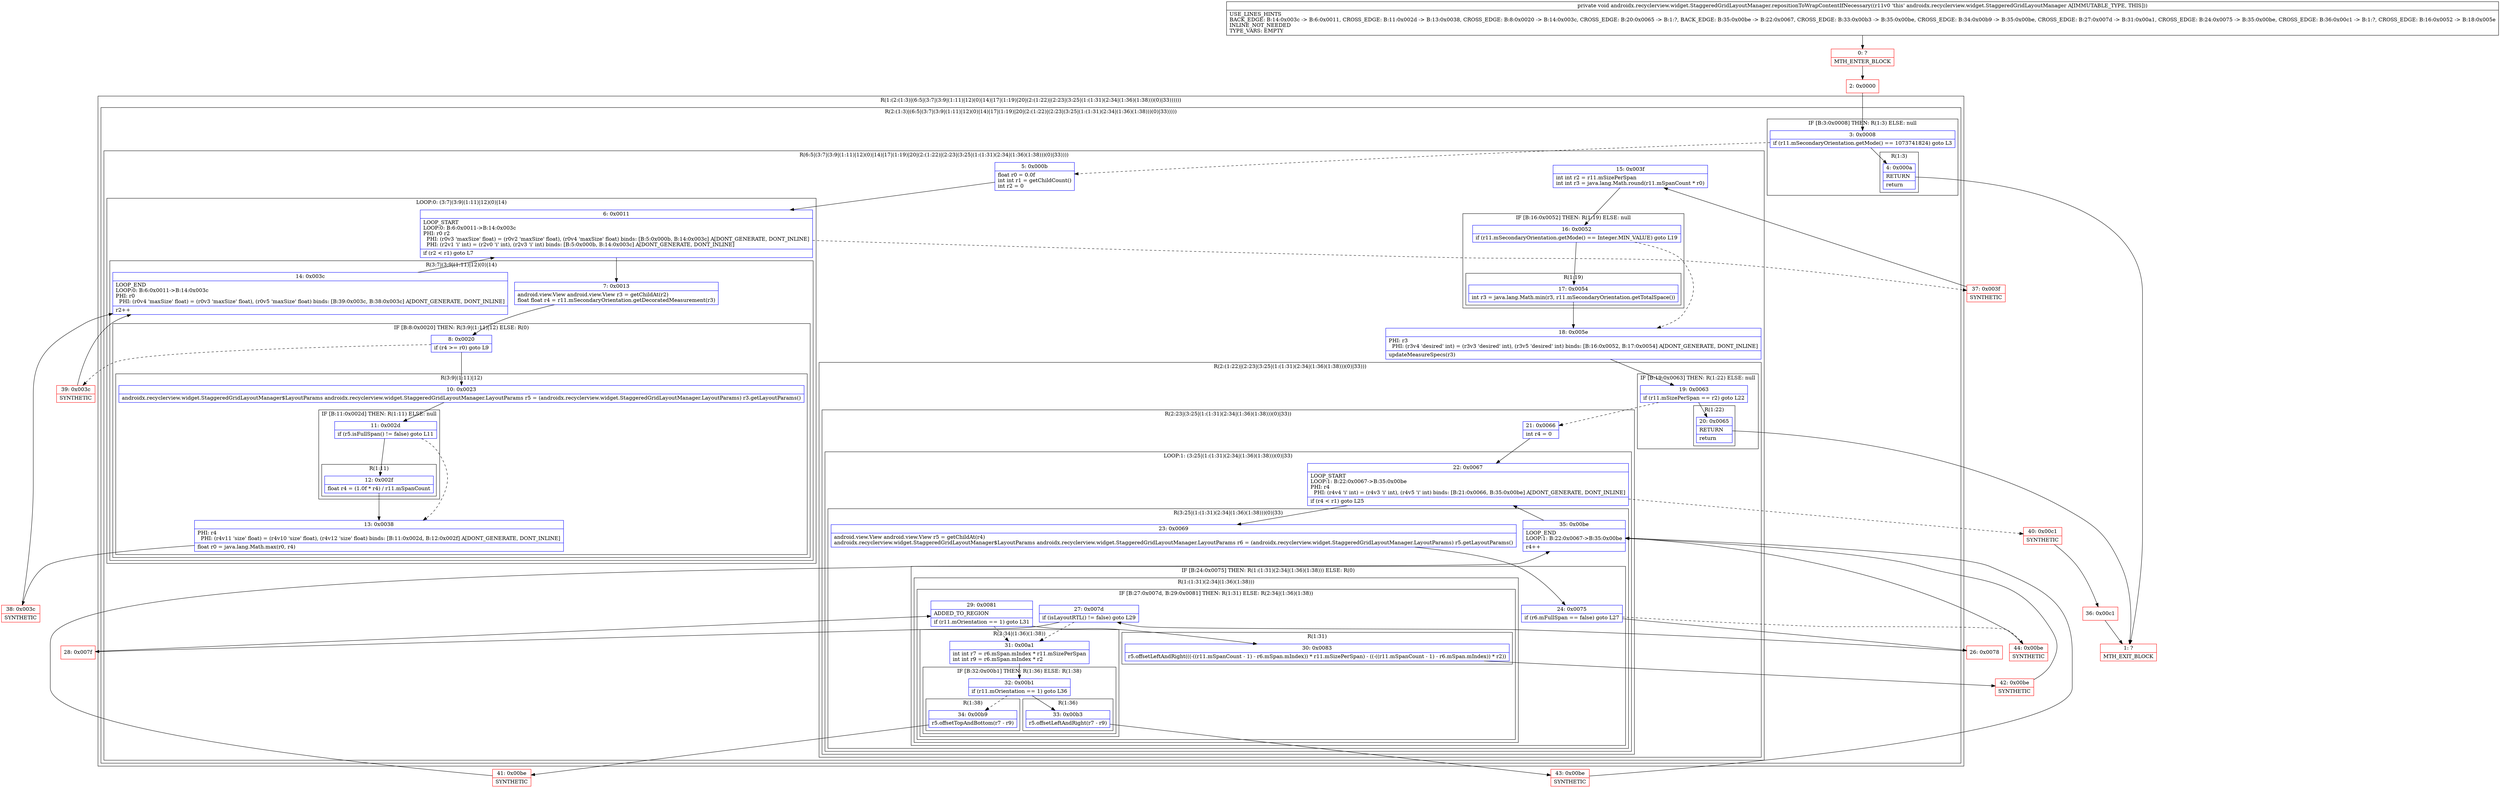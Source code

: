 digraph "CFG forandroidx.recyclerview.widget.StaggeredGridLayoutManager.repositionToWrapContentIfNecessary()V" {
subgraph cluster_Region_767123656 {
label = "R(1:(2:(1:3)|(6:5|(3:7|(3:9|(1:11)|12)(0)|14)|17|(1:19)|20|(2:(1:22)|(2:23|(3:25|(1:(1:31)(2:34|(1:36)(1:38)))(0)|33))))))";
node [shape=record,color=blue];
subgraph cluster_Region_2144898842 {
label = "R(2:(1:3)|(6:5|(3:7|(3:9|(1:11)|12)(0)|14)|17|(1:19)|20|(2:(1:22)|(2:23|(3:25|(1:(1:31)(2:34|(1:36)(1:38)))(0)|33)))))";
node [shape=record,color=blue];
subgraph cluster_IfRegion_830530588 {
label = "IF [B:3:0x0008] THEN: R(1:3) ELSE: null";
node [shape=record,color=blue];
Node_3 [shape=record,label="{3\:\ 0x0008|if (r11.mSecondaryOrientation.getMode() == 1073741824) goto L3\l}"];
subgraph cluster_Region_1885555576 {
label = "R(1:3)";
node [shape=record,color=blue];
Node_4 [shape=record,label="{4\:\ 0x000a|RETURN\l|return\l}"];
}
}
subgraph cluster_Region_1297361052 {
label = "R(6:5|(3:7|(3:9|(1:11)|12)(0)|14)|17|(1:19)|20|(2:(1:22)|(2:23|(3:25|(1:(1:31)(2:34|(1:36)(1:38)))(0)|33))))";
node [shape=record,color=blue];
Node_5 [shape=record,label="{5\:\ 0x000b|float r0 = 0.0f\lint int r1 = getChildCount()\lint r2 = 0\l}"];
subgraph cluster_LoopRegion_1774732959 {
label = "LOOP:0: (3:7|(3:9|(1:11)|12)(0)|14)";
node [shape=record,color=blue];
Node_6 [shape=record,label="{6\:\ 0x0011|LOOP_START\lLOOP:0: B:6:0x0011\-\>B:14:0x003c\lPHI: r0 r2 \l  PHI: (r0v3 'maxSize' float) = (r0v2 'maxSize' float), (r0v4 'maxSize' float) binds: [B:5:0x000b, B:14:0x003c] A[DONT_GENERATE, DONT_INLINE]\l  PHI: (r2v1 'i' int) = (r2v0 'i' int), (r2v3 'i' int) binds: [B:5:0x000b, B:14:0x003c] A[DONT_GENERATE, DONT_INLINE]\l|if (r2 \< r1) goto L7\l}"];
subgraph cluster_Region_1814008298 {
label = "R(3:7|(3:9|(1:11)|12)(0)|14)";
node [shape=record,color=blue];
Node_7 [shape=record,label="{7\:\ 0x0013|android.view.View android.view.View r3 = getChildAt(r2)\lfloat float r4 = r11.mSecondaryOrientation.getDecoratedMeasurement(r3)\l}"];
subgraph cluster_IfRegion_627800996 {
label = "IF [B:8:0x0020] THEN: R(3:9|(1:11)|12) ELSE: R(0)";
node [shape=record,color=blue];
Node_8 [shape=record,label="{8\:\ 0x0020|if (r4 \>= r0) goto L9\l}"];
subgraph cluster_Region_1086664942 {
label = "R(3:9|(1:11)|12)";
node [shape=record,color=blue];
Node_10 [shape=record,label="{10\:\ 0x0023|androidx.recyclerview.widget.StaggeredGridLayoutManager$LayoutParams androidx.recyclerview.widget.StaggeredGridLayoutManager.LayoutParams r5 = (androidx.recyclerview.widget.StaggeredGridLayoutManager.LayoutParams) r3.getLayoutParams()\l}"];
subgraph cluster_IfRegion_943316254 {
label = "IF [B:11:0x002d] THEN: R(1:11) ELSE: null";
node [shape=record,color=blue];
Node_11 [shape=record,label="{11\:\ 0x002d|if (r5.isFullSpan() != false) goto L11\l}"];
subgraph cluster_Region_224995856 {
label = "R(1:11)";
node [shape=record,color=blue];
Node_12 [shape=record,label="{12\:\ 0x002f|float r4 = (1.0f * r4) \/ r11.mSpanCount\l}"];
}
}
Node_13 [shape=record,label="{13\:\ 0x0038|PHI: r4 \l  PHI: (r4v11 'size' float) = (r4v10 'size' float), (r4v12 'size' float) binds: [B:11:0x002d, B:12:0x002f] A[DONT_GENERATE, DONT_INLINE]\l|float r0 = java.lang.Math.max(r0, r4)\l}"];
}
subgraph cluster_Region_381340316 {
label = "R(0)";
node [shape=record,color=blue];
}
}
Node_14 [shape=record,label="{14\:\ 0x003c|LOOP_END\lLOOP:0: B:6:0x0011\-\>B:14:0x003c\lPHI: r0 \l  PHI: (r0v4 'maxSize' float) = (r0v3 'maxSize' float), (r0v5 'maxSize' float) binds: [B:39:0x003c, B:38:0x003c] A[DONT_GENERATE, DONT_INLINE]\l|r2++\l}"];
}
}
Node_15 [shape=record,label="{15\:\ 0x003f|int int r2 = r11.mSizePerSpan\lint int r3 = java.lang.Math.round(r11.mSpanCount * r0)\l}"];
subgraph cluster_IfRegion_757147406 {
label = "IF [B:16:0x0052] THEN: R(1:19) ELSE: null";
node [shape=record,color=blue];
Node_16 [shape=record,label="{16\:\ 0x0052|if (r11.mSecondaryOrientation.getMode() == Integer.MIN_VALUE) goto L19\l}"];
subgraph cluster_Region_134896646 {
label = "R(1:19)";
node [shape=record,color=blue];
Node_17 [shape=record,label="{17\:\ 0x0054|int r3 = java.lang.Math.min(r3, r11.mSecondaryOrientation.getTotalSpace())\l}"];
}
}
Node_18 [shape=record,label="{18\:\ 0x005e|PHI: r3 \l  PHI: (r3v4 'desired' int) = (r3v3 'desired' int), (r3v5 'desired' int) binds: [B:16:0x0052, B:17:0x0054] A[DONT_GENERATE, DONT_INLINE]\l|updateMeasureSpecs(r3)\l}"];
subgraph cluster_Region_465016498 {
label = "R(2:(1:22)|(2:23|(3:25|(1:(1:31)(2:34|(1:36)(1:38)))(0)|33)))";
node [shape=record,color=blue];
subgraph cluster_IfRegion_316105110 {
label = "IF [B:19:0x0063] THEN: R(1:22) ELSE: null";
node [shape=record,color=blue];
Node_19 [shape=record,label="{19\:\ 0x0063|if (r11.mSizePerSpan == r2) goto L22\l}"];
subgraph cluster_Region_1902458423 {
label = "R(1:22)";
node [shape=record,color=blue];
Node_20 [shape=record,label="{20\:\ 0x0065|RETURN\l|return\l}"];
}
}
subgraph cluster_Region_569923392 {
label = "R(2:23|(3:25|(1:(1:31)(2:34|(1:36)(1:38)))(0)|33))";
node [shape=record,color=blue];
Node_21 [shape=record,label="{21\:\ 0x0066|int r4 = 0\l}"];
subgraph cluster_LoopRegion_95720434 {
label = "LOOP:1: (3:25|(1:(1:31)(2:34|(1:36)(1:38)))(0)|33)";
node [shape=record,color=blue];
Node_22 [shape=record,label="{22\:\ 0x0067|LOOP_START\lLOOP:1: B:22:0x0067\-\>B:35:0x00be\lPHI: r4 \l  PHI: (r4v4 'i' int) = (r4v3 'i' int), (r4v5 'i' int) binds: [B:21:0x0066, B:35:0x00be] A[DONT_GENERATE, DONT_INLINE]\l|if (r4 \< r1) goto L25\l}"];
subgraph cluster_Region_433030603 {
label = "R(3:25|(1:(1:31)(2:34|(1:36)(1:38)))(0)|33)";
node [shape=record,color=blue];
Node_23 [shape=record,label="{23\:\ 0x0069|android.view.View android.view.View r5 = getChildAt(r4)\landroidx.recyclerview.widget.StaggeredGridLayoutManager$LayoutParams androidx.recyclerview.widget.StaggeredGridLayoutManager.LayoutParams r6 = (androidx.recyclerview.widget.StaggeredGridLayoutManager.LayoutParams) r5.getLayoutParams()\l}"];
subgraph cluster_IfRegion_1751980811 {
label = "IF [B:24:0x0075] THEN: R(1:(1:31)(2:34|(1:36)(1:38))) ELSE: R(0)";
node [shape=record,color=blue];
Node_24 [shape=record,label="{24\:\ 0x0075|if (r6.mFullSpan == false) goto L27\l}"];
subgraph cluster_Region_835452077 {
label = "R(1:(1:31)(2:34|(1:36)(1:38)))";
node [shape=record,color=blue];
subgraph cluster_IfRegion_360101069 {
label = "IF [B:27:0x007d, B:29:0x0081] THEN: R(1:31) ELSE: R(2:34|(1:36)(1:38))";
node [shape=record,color=blue];
Node_27 [shape=record,label="{27\:\ 0x007d|if (isLayoutRTL() != false) goto L29\l}"];
Node_29 [shape=record,label="{29\:\ 0x0081|ADDED_TO_REGION\l|if (r11.mOrientation == 1) goto L31\l}"];
subgraph cluster_Region_956314093 {
label = "R(1:31)";
node [shape=record,color=blue];
Node_30 [shape=record,label="{30\:\ 0x0083|r5.offsetLeftAndRight(((\-((r11.mSpanCount \- 1) \- r6.mSpan.mIndex)) * r11.mSizePerSpan) \- ((\-((r11.mSpanCount \- 1) \- r6.mSpan.mIndex)) * r2))\l}"];
}
subgraph cluster_Region_411700796 {
label = "R(2:34|(1:36)(1:38))";
node [shape=record,color=blue];
Node_31 [shape=record,label="{31\:\ 0x00a1|int int r7 = r6.mSpan.mIndex * r11.mSizePerSpan\lint int r9 = r6.mSpan.mIndex * r2\l}"];
subgraph cluster_IfRegion_844341975 {
label = "IF [B:32:0x00b1] THEN: R(1:36) ELSE: R(1:38)";
node [shape=record,color=blue];
Node_32 [shape=record,label="{32\:\ 0x00b1|if (r11.mOrientation == 1) goto L36\l}"];
subgraph cluster_Region_1367114528 {
label = "R(1:36)";
node [shape=record,color=blue];
Node_33 [shape=record,label="{33\:\ 0x00b3|r5.offsetLeftAndRight(r7 \- r9)\l}"];
}
subgraph cluster_Region_197926757 {
label = "R(1:38)";
node [shape=record,color=blue];
Node_34 [shape=record,label="{34\:\ 0x00b9|r5.offsetTopAndBottom(r7 \- r9)\l}"];
}
}
}
}
}
subgraph cluster_Region_1793060388 {
label = "R(0)";
node [shape=record,color=blue];
}
}
Node_35 [shape=record,label="{35\:\ 0x00be|LOOP_END\lLOOP:1: B:22:0x0067\-\>B:35:0x00be\l|r4++\l}"];
}
}
}
}
}
}
}
Node_0 [shape=record,color=red,label="{0\:\ ?|MTH_ENTER_BLOCK\l}"];
Node_2 [shape=record,color=red,label="{2\:\ 0x0000}"];
Node_1 [shape=record,color=red,label="{1\:\ ?|MTH_EXIT_BLOCK\l}"];
Node_38 [shape=record,color=red,label="{38\:\ 0x003c|SYNTHETIC\l}"];
Node_39 [shape=record,color=red,label="{39\:\ 0x003c|SYNTHETIC\l}"];
Node_37 [shape=record,color=red,label="{37\:\ 0x003f|SYNTHETIC\l}"];
Node_26 [shape=record,color=red,label="{26\:\ 0x0078}"];
Node_28 [shape=record,color=red,label="{28\:\ 0x007f}"];
Node_42 [shape=record,color=red,label="{42\:\ 0x00be|SYNTHETIC\l}"];
Node_43 [shape=record,color=red,label="{43\:\ 0x00be|SYNTHETIC\l}"];
Node_41 [shape=record,color=red,label="{41\:\ 0x00be|SYNTHETIC\l}"];
Node_44 [shape=record,color=red,label="{44\:\ 0x00be|SYNTHETIC\l}"];
Node_40 [shape=record,color=red,label="{40\:\ 0x00c1|SYNTHETIC\l}"];
Node_36 [shape=record,color=red,label="{36\:\ 0x00c1}"];
MethodNode[shape=record,label="{private void androidx.recyclerview.widget.StaggeredGridLayoutManager.repositionToWrapContentIfNecessary((r11v0 'this' androidx.recyclerview.widget.StaggeredGridLayoutManager A[IMMUTABLE_TYPE, THIS]))  | USE_LINES_HINTS\lBACK_EDGE: B:14:0x003c \-\> B:6:0x0011, CROSS_EDGE: B:11:0x002d \-\> B:13:0x0038, CROSS_EDGE: B:8:0x0020 \-\> B:14:0x003c, CROSS_EDGE: B:20:0x0065 \-\> B:1:?, BACK_EDGE: B:35:0x00be \-\> B:22:0x0067, CROSS_EDGE: B:33:0x00b3 \-\> B:35:0x00be, CROSS_EDGE: B:34:0x00b9 \-\> B:35:0x00be, CROSS_EDGE: B:27:0x007d \-\> B:31:0x00a1, CROSS_EDGE: B:24:0x0075 \-\> B:35:0x00be, CROSS_EDGE: B:36:0x00c1 \-\> B:1:?, CROSS_EDGE: B:16:0x0052 \-\> B:18:0x005e\lINLINE_NOT_NEEDED\lTYPE_VARS: EMPTY\l}"];
MethodNode -> Node_0;Node_3 -> Node_4;
Node_3 -> Node_5[style=dashed];
Node_4 -> Node_1;
Node_5 -> Node_6;
Node_6 -> Node_7;
Node_6 -> Node_37[style=dashed];
Node_7 -> Node_8;
Node_8 -> Node_10;
Node_8 -> Node_39[style=dashed];
Node_10 -> Node_11;
Node_11 -> Node_12;
Node_11 -> Node_13[style=dashed];
Node_12 -> Node_13;
Node_13 -> Node_38;
Node_14 -> Node_6;
Node_15 -> Node_16;
Node_16 -> Node_17;
Node_16 -> Node_18[style=dashed];
Node_17 -> Node_18;
Node_18 -> Node_19;
Node_19 -> Node_20;
Node_19 -> Node_21[style=dashed];
Node_20 -> Node_1;
Node_21 -> Node_22;
Node_22 -> Node_23;
Node_22 -> Node_40[style=dashed];
Node_23 -> Node_24;
Node_24 -> Node_26;
Node_24 -> Node_44[style=dashed];
Node_27 -> Node_28;
Node_27 -> Node_31[style=dashed];
Node_29 -> Node_30;
Node_29 -> Node_31[style=dashed];
Node_30 -> Node_42;
Node_31 -> Node_32;
Node_32 -> Node_33;
Node_32 -> Node_34[style=dashed];
Node_33 -> Node_43;
Node_34 -> Node_41;
Node_35 -> Node_22;
Node_0 -> Node_2;
Node_2 -> Node_3;
Node_38 -> Node_14;
Node_39 -> Node_14;
Node_37 -> Node_15;
Node_26 -> Node_27;
Node_28 -> Node_29;
Node_42 -> Node_35;
Node_43 -> Node_35;
Node_41 -> Node_35;
Node_44 -> Node_35;
Node_40 -> Node_36;
Node_36 -> Node_1;
}

